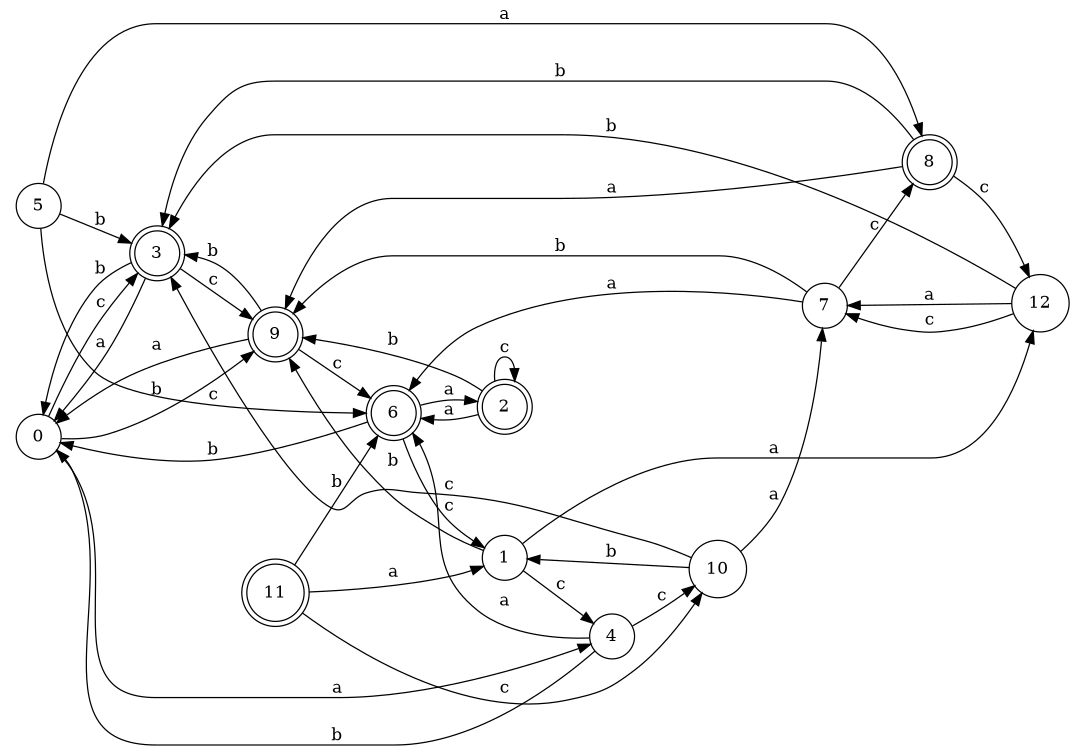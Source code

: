 digraph n11_1 {
__start0 [label="" shape="none"];

rankdir=LR;
size="8,5";

s0 [style="filled", color="black", fillcolor="white" shape="circle", label="0"];
s1 [style="filled", color="black", fillcolor="white" shape="circle", label="1"];
s2 [style="rounded,filled", color="black", fillcolor="white" shape="doublecircle", label="2"];
s3 [style="rounded,filled", color="black", fillcolor="white" shape="doublecircle", label="3"];
s4 [style="filled", color="black", fillcolor="white" shape="circle", label="4"];
s5 [style="filled", color="black", fillcolor="white" shape="circle", label="5"];
s6 [style="rounded,filled", color="black", fillcolor="white" shape="doublecircle", label="6"];
s7 [style="filled", color="black", fillcolor="white" shape="circle", label="7"];
s8 [style="rounded,filled", color="black", fillcolor="white" shape="doublecircle", label="8"];
s9 [style="rounded,filled", color="black", fillcolor="white" shape="doublecircle", label="9"];
s10 [style="filled", color="black", fillcolor="white" shape="circle", label="10"];
s11 [style="rounded,filled", color="black", fillcolor="white" shape="doublecircle", label="11"];
s12 [style="filled", color="black", fillcolor="white" shape="circle", label="12"];
s0 -> s4 [label="a"];
s0 -> s9 [label="b"];
s0 -> s3 [label="c"];
s1 -> s12 [label="a"];
s1 -> s9 [label="b"];
s1 -> s4 [label="c"];
s2 -> s6 [label="a"];
s2 -> s9 [label="b"];
s2 -> s2 [label="c"];
s3 -> s0 [label="a"];
s3 -> s0 [label="b"];
s3 -> s9 [label="c"];
s4 -> s6 [label="a"];
s4 -> s0 [label="b"];
s4 -> s10 [label="c"];
s5 -> s8 [label="a"];
s5 -> s3 [label="b"];
s5 -> s6 [label="c"];
s6 -> s2 [label="a"];
s6 -> s0 [label="b"];
s6 -> s1 [label="c"];
s7 -> s6 [label="a"];
s7 -> s9 [label="b"];
s7 -> s8 [label="c"];
s8 -> s9 [label="a"];
s8 -> s3 [label="b"];
s8 -> s12 [label="c"];
s9 -> s0 [label="a"];
s9 -> s3 [label="b"];
s9 -> s6 [label="c"];
s10 -> s7 [label="a"];
s10 -> s1 [label="b"];
s10 -> s3 [label="c"];
s11 -> s1 [label="a"];
s11 -> s6 [label="b"];
s11 -> s10 [label="c"];
s12 -> s7 [label="a"];
s12 -> s3 [label="b"];
s12 -> s7 [label="c"];

}